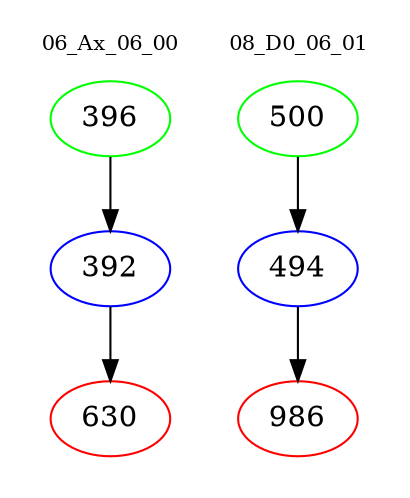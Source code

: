 digraph{
subgraph cluster_0 {
color = white
label = "06_Ax_06_00";
fontsize=10;
T0_396 [label="396", color="green"]
T0_396 -> T0_392 [color="black"]
T0_392 [label="392", color="blue"]
T0_392 -> T0_630 [color="black"]
T0_630 [label="630", color="red"]
}
subgraph cluster_1 {
color = white
label = "08_D0_06_01";
fontsize=10;
T1_500 [label="500", color="green"]
T1_500 -> T1_494 [color="black"]
T1_494 [label="494", color="blue"]
T1_494 -> T1_986 [color="black"]
T1_986 [label="986", color="red"]
}
}
